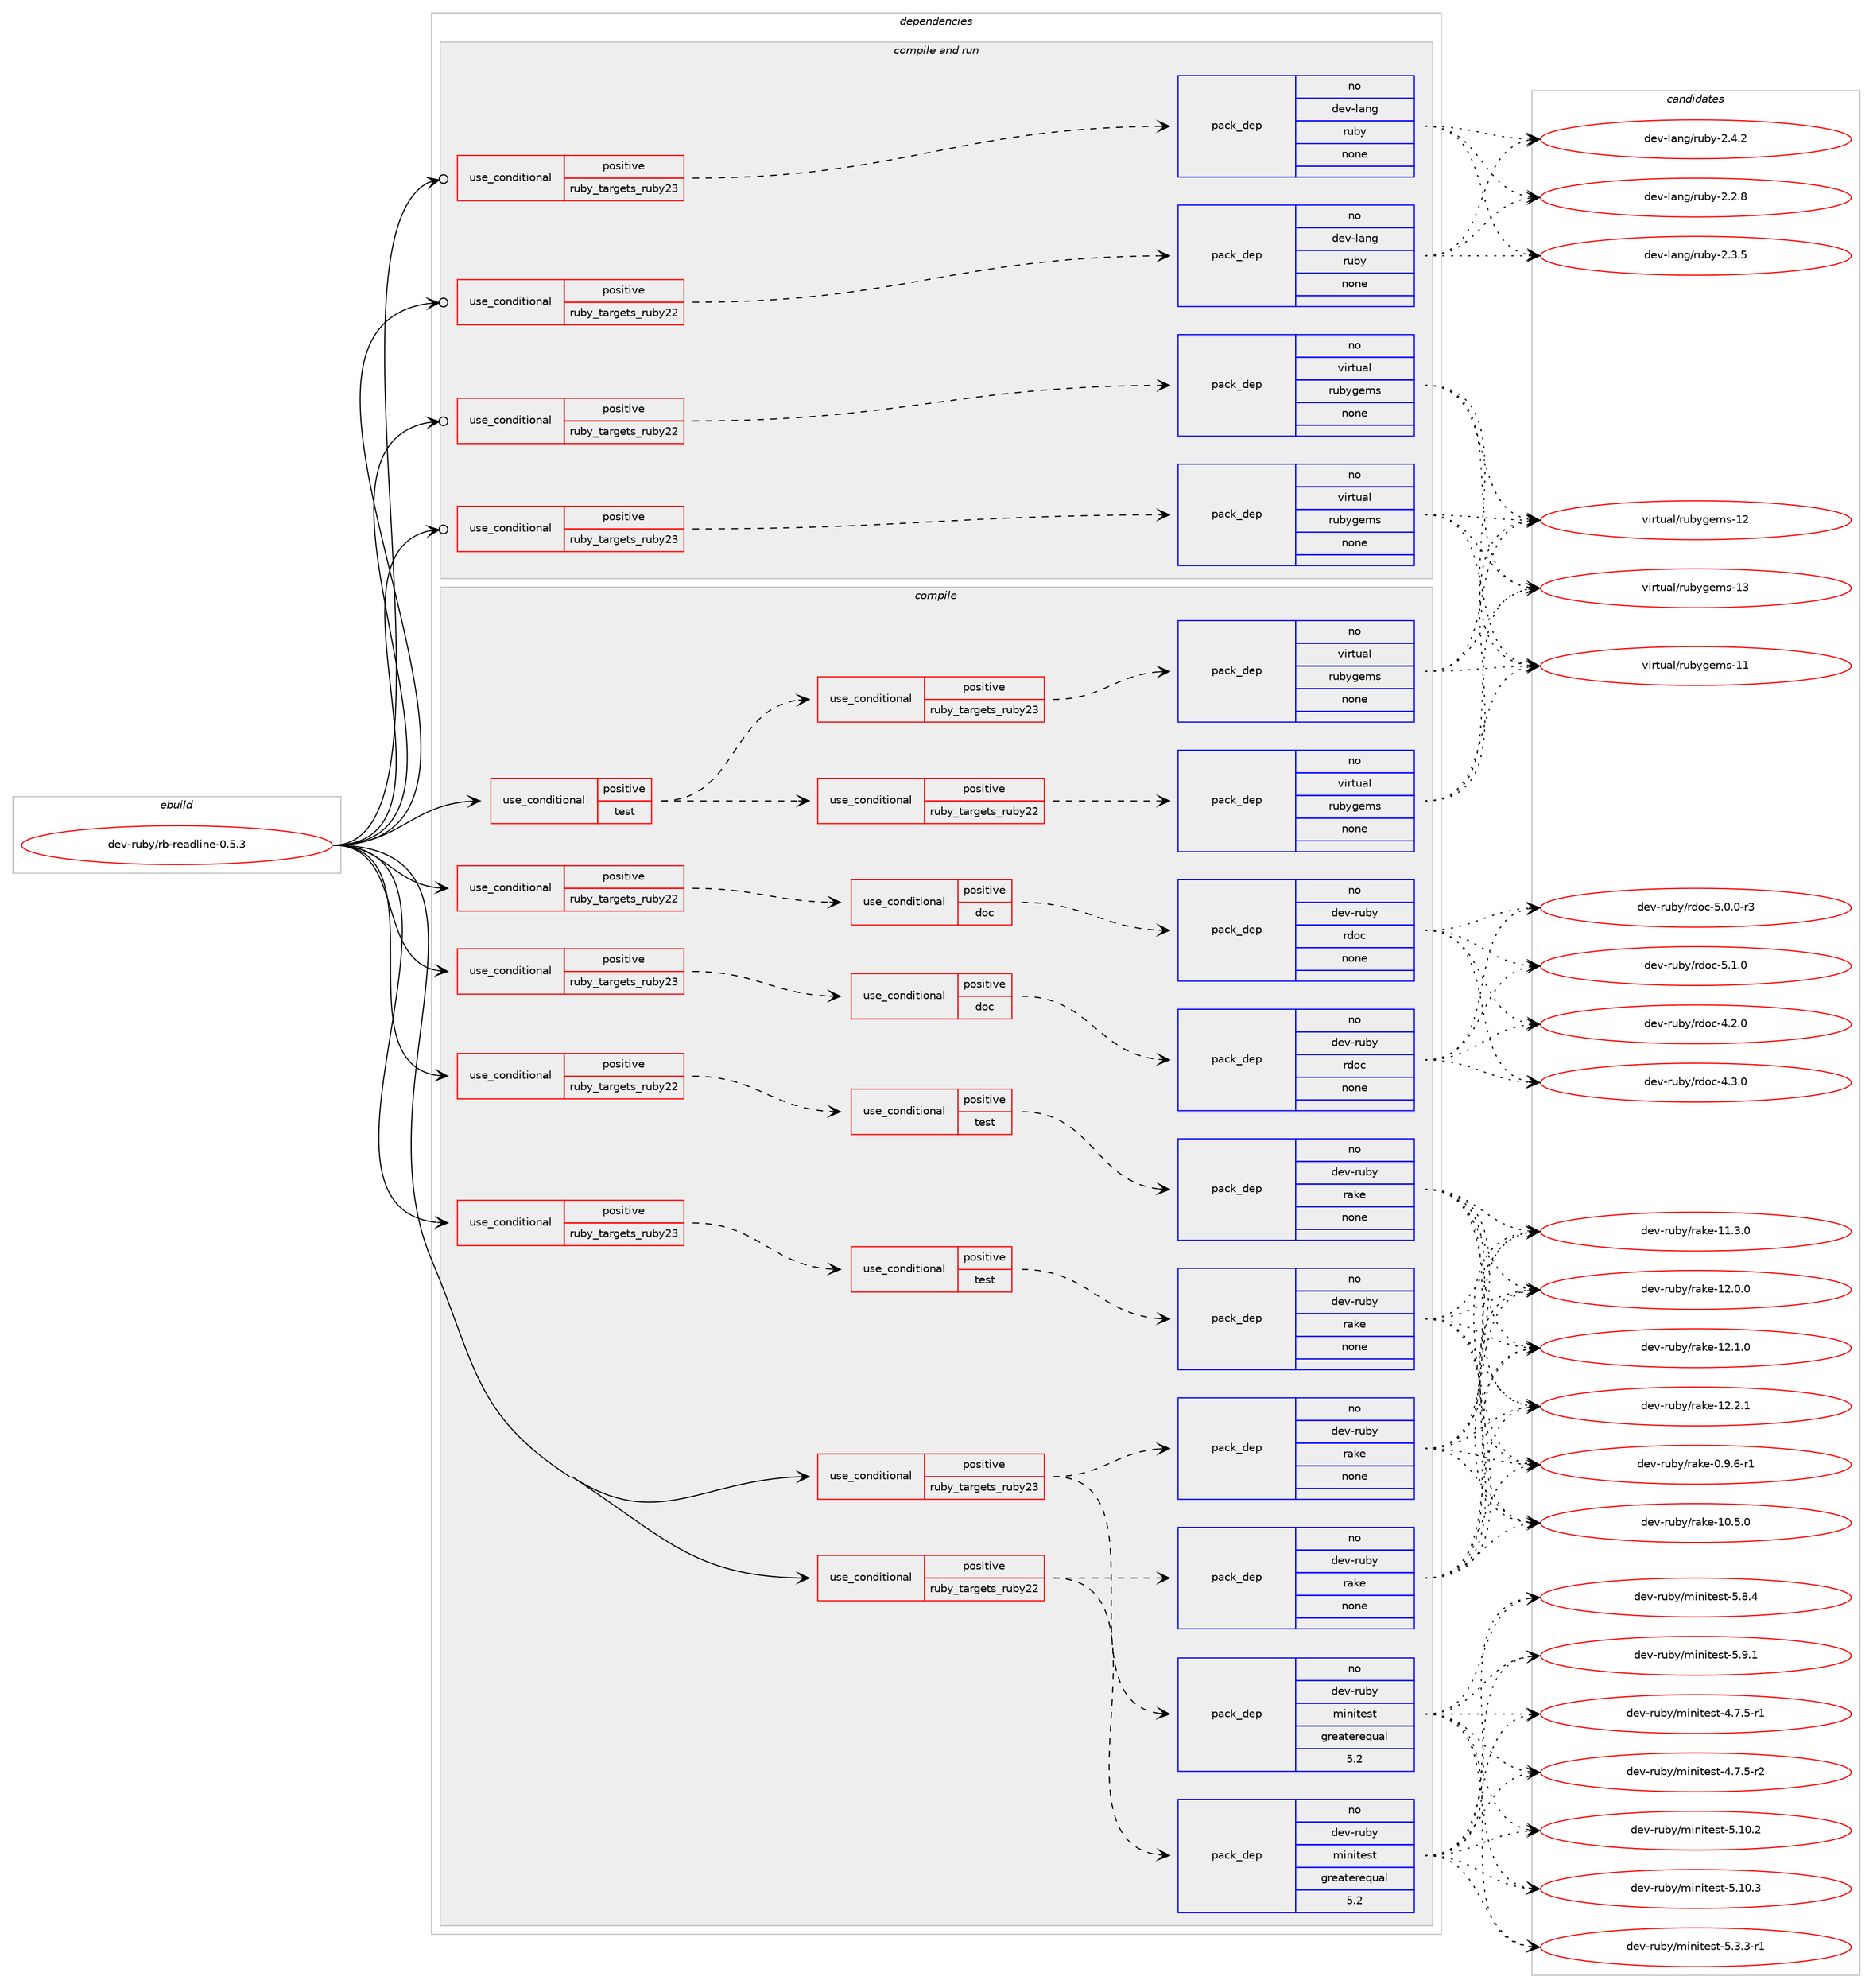 digraph prolog {

# *************
# Graph options
# *************

newrank=true;
concentrate=true;
compound=true;
graph [rankdir=LR,fontname=Helvetica,fontsize=10,ranksep=1.5];#, ranksep=2.5, nodesep=0.2];
edge  [arrowhead=vee];
node  [fontname=Helvetica,fontsize=10];

# **********
# The ebuild
# **********

subgraph cluster_leftcol {
color=gray;
rank=same;
label=<<i>ebuild</i>>;
id [label="dev-ruby/rb-readline-0.5.3", color=red, width=4, href="../dev-ruby/rb-readline-0.5.3.svg"];
}

# ****************
# The dependencies
# ****************

subgraph cluster_midcol {
color=gray;
label=<<i>dependencies</i>>;
subgraph cluster_compile {
fillcolor="#eeeeee";
style=filled;
label=<<i>compile</i>>;
subgraph cond67599 {
dependency259756 [label=<<TABLE BORDER="0" CELLBORDER="1" CELLSPACING="0" CELLPADDING="4"><TR><TD ROWSPAN="3" CELLPADDING="10">use_conditional</TD></TR><TR><TD>positive</TD></TR><TR><TD>ruby_targets_ruby22</TD></TR></TABLE>>, shape=none, color=red];
subgraph cond67600 {
dependency259757 [label=<<TABLE BORDER="0" CELLBORDER="1" CELLSPACING="0" CELLPADDING="4"><TR><TD ROWSPAN="3" CELLPADDING="10">use_conditional</TD></TR><TR><TD>positive</TD></TR><TR><TD>doc</TD></TR></TABLE>>, shape=none, color=red];
subgraph pack188043 {
dependency259758 [label=<<TABLE BORDER="0" CELLBORDER="1" CELLSPACING="0" CELLPADDING="4" WIDTH="220"><TR><TD ROWSPAN="6" CELLPADDING="30">pack_dep</TD></TR><TR><TD WIDTH="110">no</TD></TR><TR><TD>dev-ruby</TD></TR><TR><TD>rdoc</TD></TR><TR><TD>none</TD></TR><TR><TD></TD></TR></TABLE>>, shape=none, color=blue];
}
dependency259757:e -> dependency259758:w [weight=20,style="dashed",arrowhead="vee"];
}
dependency259756:e -> dependency259757:w [weight=20,style="dashed",arrowhead="vee"];
}
id:e -> dependency259756:w [weight=20,style="solid",arrowhead="vee"];
subgraph cond67601 {
dependency259759 [label=<<TABLE BORDER="0" CELLBORDER="1" CELLSPACING="0" CELLPADDING="4"><TR><TD ROWSPAN="3" CELLPADDING="10">use_conditional</TD></TR><TR><TD>positive</TD></TR><TR><TD>ruby_targets_ruby22</TD></TR></TABLE>>, shape=none, color=red];
subgraph cond67602 {
dependency259760 [label=<<TABLE BORDER="0" CELLBORDER="1" CELLSPACING="0" CELLPADDING="4"><TR><TD ROWSPAN="3" CELLPADDING="10">use_conditional</TD></TR><TR><TD>positive</TD></TR><TR><TD>test</TD></TR></TABLE>>, shape=none, color=red];
subgraph pack188044 {
dependency259761 [label=<<TABLE BORDER="0" CELLBORDER="1" CELLSPACING="0" CELLPADDING="4" WIDTH="220"><TR><TD ROWSPAN="6" CELLPADDING="30">pack_dep</TD></TR><TR><TD WIDTH="110">no</TD></TR><TR><TD>dev-ruby</TD></TR><TR><TD>rake</TD></TR><TR><TD>none</TD></TR><TR><TD></TD></TR></TABLE>>, shape=none, color=blue];
}
dependency259760:e -> dependency259761:w [weight=20,style="dashed",arrowhead="vee"];
}
dependency259759:e -> dependency259760:w [weight=20,style="dashed",arrowhead="vee"];
}
id:e -> dependency259759:w [weight=20,style="solid",arrowhead="vee"];
subgraph cond67603 {
dependency259762 [label=<<TABLE BORDER="0" CELLBORDER="1" CELLSPACING="0" CELLPADDING="4"><TR><TD ROWSPAN="3" CELLPADDING="10">use_conditional</TD></TR><TR><TD>positive</TD></TR><TR><TD>ruby_targets_ruby22</TD></TR></TABLE>>, shape=none, color=red];
subgraph pack188045 {
dependency259763 [label=<<TABLE BORDER="0" CELLBORDER="1" CELLSPACING="0" CELLPADDING="4" WIDTH="220"><TR><TD ROWSPAN="6" CELLPADDING="30">pack_dep</TD></TR><TR><TD WIDTH="110">no</TD></TR><TR><TD>dev-ruby</TD></TR><TR><TD>rake</TD></TR><TR><TD>none</TD></TR><TR><TD></TD></TR></TABLE>>, shape=none, color=blue];
}
dependency259762:e -> dependency259763:w [weight=20,style="dashed",arrowhead="vee"];
subgraph pack188046 {
dependency259764 [label=<<TABLE BORDER="0" CELLBORDER="1" CELLSPACING="0" CELLPADDING="4" WIDTH="220"><TR><TD ROWSPAN="6" CELLPADDING="30">pack_dep</TD></TR><TR><TD WIDTH="110">no</TD></TR><TR><TD>dev-ruby</TD></TR><TR><TD>minitest</TD></TR><TR><TD>greaterequal</TD></TR><TR><TD>5.2</TD></TR></TABLE>>, shape=none, color=blue];
}
dependency259762:e -> dependency259764:w [weight=20,style="dashed",arrowhead="vee"];
}
id:e -> dependency259762:w [weight=20,style="solid",arrowhead="vee"];
subgraph cond67604 {
dependency259765 [label=<<TABLE BORDER="0" CELLBORDER="1" CELLSPACING="0" CELLPADDING="4"><TR><TD ROWSPAN="3" CELLPADDING="10">use_conditional</TD></TR><TR><TD>positive</TD></TR><TR><TD>ruby_targets_ruby23</TD></TR></TABLE>>, shape=none, color=red];
subgraph cond67605 {
dependency259766 [label=<<TABLE BORDER="0" CELLBORDER="1" CELLSPACING="0" CELLPADDING="4"><TR><TD ROWSPAN="3" CELLPADDING="10">use_conditional</TD></TR><TR><TD>positive</TD></TR><TR><TD>doc</TD></TR></TABLE>>, shape=none, color=red];
subgraph pack188047 {
dependency259767 [label=<<TABLE BORDER="0" CELLBORDER="1" CELLSPACING="0" CELLPADDING="4" WIDTH="220"><TR><TD ROWSPAN="6" CELLPADDING="30">pack_dep</TD></TR><TR><TD WIDTH="110">no</TD></TR><TR><TD>dev-ruby</TD></TR><TR><TD>rdoc</TD></TR><TR><TD>none</TD></TR><TR><TD></TD></TR></TABLE>>, shape=none, color=blue];
}
dependency259766:e -> dependency259767:w [weight=20,style="dashed",arrowhead="vee"];
}
dependency259765:e -> dependency259766:w [weight=20,style="dashed",arrowhead="vee"];
}
id:e -> dependency259765:w [weight=20,style="solid",arrowhead="vee"];
subgraph cond67606 {
dependency259768 [label=<<TABLE BORDER="0" CELLBORDER="1" CELLSPACING="0" CELLPADDING="4"><TR><TD ROWSPAN="3" CELLPADDING="10">use_conditional</TD></TR><TR><TD>positive</TD></TR><TR><TD>ruby_targets_ruby23</TD></TR></TABLE>>, shape=none, color=red];
subgraph cond67607 {
dependency259769 [label=<<TABLE BORDER="0" CELLBORDER="1" CELLSPACING="0" CELLPADDING="4"><TR><TD ROWSPAN="3" CELLPADDING="10">use_conditional</TD></TR><TR><TD>positive</TD></TR><TR><TD>test</TD></TR></TABLE>>, shape=none, color=red];
subgraph pack188048 {
dependency259770 [label=<<TABLE BORDER="0" CELLBORDER="1" CELLSPACING="0" CELLPADDING="4" WIDTH="220"><TR><TD ROWSPAN="6" CELLPADDING="30">pack_dep</TD></TR><TR><TD WIDTH="110">no</TD></TR><TR><TD>dev-ruby</TD></TR><TR><TD>rake</TD></TR><TR><TD>none</TD></TR><TR><TD></TD></TR></TABLE>>, shape=none, color=blue];
}
dependency259769:e -> dependency259770:w [weight=20,style="dashed",arrowhead="vee"];
}
dependency259768:e -> dependency259769:w [weight=20,style="dashed",arrowhead="vee"];
}
id:e -> dependency259768:w [weight=20,style="solid",arrowhead="vee"];
subgraph cond67608 {
dependency259771 [label=<<TABLE BORDER="0" CELLBORDER="1" CELLSPACING="0" CELLPADDING="4"><TR><TD ROWSPAN="3" CELLPADDING="10">use_conditional</TD></TR><TR><TD>positive</TD></TR><TR><TD>ruby_targets_ruby23</TD></TR></TABLE>>, shape=none, color=red];
subgraph pack188049 {
dependency259772 [label=<<TABLE BORDER="0" CELLBORDER="1" CELLSPACING="0" CELLPADDING="4" WIDTH="220"><TR><TD ROWSPAN="6" CELLPADDING="30">pack_dep</TD></TR><TR><TD WIDTH="110">no</TD></TR><TR><TD>dev-ruby</TD></TR><TR><TD>rake</TD></TR><TR><TD>none</TD></TR><TR><TD></TD></TR></TABLE>>, shape=none, color=blue];
}
dependency259771:e -> dependency259772:w [weight=20,style="dashed",arrowhead="vee"];
subgraph pack188050 {
dependency259773 [label=<<TABLE BORDER="0" CELLBORDER="1" CELLSPACING="0" CELLPADDING="4" WIDTH="220"><TR><TD ROWSPAN="6" CELLPADDING="30">pack_dep</TD></TR><TR><TD WIDTH="110">no</TD></TR><TR><TD>dev-ruby</TD></TR><TR><TD>minitest</TD></TR><TR><TD>greaterequal</TD></TR><TR><TD>5.2</TD></TR></TABLE>>, shape=none, color=blue];
}
dependency259771:e -> dependency259773:w [weight=20,style="dashed",arrowhead="vee"];
}
id:e -> dependency259771:w [weight=20,style="solid",arrowhead="vee"];
subgraph cond67609 {
dependency259774 [label=<<TABLE BORDER="0" CELLBORDER="1" CELLSPACING="0" CELLPADDING="4"><TR><TD ROWSPAN="3" CELLPADDING="10">use_conditional</TD></TR><TR><TD>positive</TD></TR><TR><TD>test</TD></TR></TABLE>>, shape=none, color=red];
subgraph cond67610 {
dependency259775 [label=<<TABLE BORDER="0" CELLBORDER="1" CELLSPACING="0" CELLPADDING="4"><TR><TD ROWSPAN="3" CELLPADDING="10">use_conditional</TD></TR><TR><TD>positive</TD></TR><TR><TD>ruby_targets_ruby22</TD></TR></TABLE>>, shape=none, color=red];
subgraph pack188051 {
dependency259776 [label=<<TABLE BORDER="0" CELLBORDER="1" CELLSPACING="0" CELLPADDING="4" WIDTH="220"><TR><TD ROWSPAN="6" CELLPADDING="30">pack_dep</TD></TR><TR><TD WIDTH="110">no</TD></TR><TR><TD>virtual</TD></TR><TR><TD>rubygems</TD></TR><TR><TD>none</TD></TR><TR><TD></TD></TR></TABLE>>, shape=none, color=blue];
}
dependency259775:e -> dependency259776:w [weight=20,style="dashed",arrowhead="vee"];
}
dependency259774:e -> dependency259775:w [weight=20,style="dashed",arrowhead="vee"];
subgraph cond67611 {
dependency259777 [label=<<TABLE BORDER="0" CELLBORDER="1" CELLSPACING="0" CELLPADDING="4"><TR><TD ROWSPAN="3" CELLPADDING="10">use_conditional</TD></TR><TR><TD>positive</TD></TR><TR><TD>ruby_targets_ruby23</TD></TR></TABLE>>, shape=none, color=red];
subgraph pack188052 {
dependency259778 [label=<<TABLE BORDER="0" CELLBORDER="1" CELLSPACING="0" CELLPADDING="4" WIDTH="220"><TR><TD ROWSPAN="6" CELLPADDING="30">pack_dep</TD></TR><TR><TD WIDTH="110">no</TD></TR><TR><TD>virtual</TD></TR><TR><TD>rubygems</TD></TR><TR><TD>none</TD></TR><TR><TD></TD></TR></TABLE>>, shape=none, color=blue];
}
dependency259777:e -> dependency259778:w [weight=20,style="dashed",arrowhead="vee"];
}
dependency259774:e -> dependency259777:w [weight=20,style="dashed",arrowhead="vee"];
}
id:e -> dependency259774:w [weight=20,style="solid",arrowhead="vee"];
}
subgraph cluster_compileandrun {
fillcolor="#eeeeee";
style=filled;
label=<<i>compile and run</i>>;
subgraph cond67612 {
dependency259779 [label=<<TABLE BORDER="0" CELLBORDER="1" CELLSPACING="0" CELLPADDING="4"><TR><TD ROWSPAN="3" CELLPADDING="10">use_conditional</TD></TR><TR><TD>positive</TD></TR><TR><TD>ruby_targets_ruby22</TD></TR></TABLE>>, shape=none, color=red];
subgraph pack188053 {
dependency259780 [label=<<TABLE BORDER="0" CELLBORDER="1" CELLSPACING="0" CELLPADDING="4" WIDTH="220"><TR><TD ROWSPAN="6" CELLPADDING="30">pack_dep</TD></TR><TR><TD WIDTH="110">no</TD></TR><TR><TD>dev-lang</TD></TR><TR><TD>ruby</TD></TR><TR><TD>none</TD></TR><TR><TD></TD></TR></TABLE>>, shape=none, color=blue];
}
dependency259779:e -> dependency259780:w [weight=20,style="dashed",arrowhead="vee"];
}
id:e -> dependency259779:w [weight=20,style="solid",arrowhead="odotvee"];
subgraph cond67613 {
dependency259781 [label=<<TABLE BORDER="0" CELLBORDER="1" CELLSPACING="0" CELLPADDING="4"><TR><TD ROWSPAN="3" CELLPADDING="10">use_conditional</TD></TR><TR><TD>positive</TD></TR><TR><TD>ruby_targets_ruby22</TD></TR></TABLE>>, shape=none, color=red];
subgraph pack188054 {
dependency259782 [label=<<TABLE BORDER="0" CELLBORDER="1" CELLSPACING="0" CELLPADDING="4" WIDTH="220"><TR><TD ROWSPAN="6" CELLPADDING="30">pack_dep</TD></TR><TR><TD WIDTH="110">no</TD></TR><TR><TD>virtual</TD></TR><TR><TD>rubygems</TD></TR><TR><TD>none</TD></TR><TR><TD></TD></TR></TABLE>>, shape=none, color=blue];
}
dependency259781:e -> dependency259782:w [weight=20,style="dashed",arrowhead="vee"];
}
id:e -> dependency259781:w [weight=20,style="solid",arrowhead="odotvee"];
subgraph cond67614 {
dependency259783 [label=<<TABLE BORDER="0" CELLBORDER="1" CELLSPACING="0" CELLPADDING="4"><TR><TD ROWSPAN="3" CELLPADDING="10">use_conditional</TD></TR><TR><TD>positive</TD></TR><TR><TD>ruby_targets_ruby23</TD></TR></TABLE>>, shape=none, color=red];
subgraph pack188055 {
dependency259784 [label=<<TABLE BORDER="0" CELLBORDER="1" CELLSPACING="0" CELLPADDING="4" WIDTH="220"><TR><TD ROWSPAN="6" CELLPADDING="30">pack_dep</TD></TR><TR><TD WIDTH="110">no</TD></TR><TR><TD>dev-lang</TD></TR><TR><TD>ruby</TD></TR><TR><TD>none</TD></TR><TR><TD></TD></TR></TABLE>>, shape=none, color=blue];
}
dependency259783:e -> dependency259784:w [weight=20,style="dashed",arrowhead="vee"];
}
id:e -> dependency259783:w [weight=20,style="solid",arrowhead="odotvee"];
subgraph cond67615 {
dependency259785 [label=<<TABLE BORDER="0" CELLBORDER="1" CELLSPACING="0" CELLPADDING="4"><TR><TD ROWSPAN="3" CELLPADDING="10">use_conditional</TD></TR><TR><TD>positive</TD></TR><TR><TD>ruby_targets_ruby23</TD></TR></TABLE>>, shape=none, color=red];
subgraph pack188056 {
dependency259786 [label=<<TABLE BORDER="0" CELLBORDER="1" CELLSPACING="0" CELLPADDING="4" WIDTH="220"><TR><TD ROWSPAN="6" CELLPADDING="30">pack_dep</TD></TR><TR><TD WIDTH="110">no</TD></TR><TR><TD>virtual</TD></TR><TR><TD>rubygems</TD></TR><TR><TD>none</TD></TR><TR><TD></TD></TR></TABLE>>, shape=none, color=blue];
}
dependency259785:e -> dependency259786:w [weight=20,style="dashed",arrowhead="vee"];
}
id:e -> dependency259785:w [weight=20,style="solid",arrowhead="odotvee"];
}
subgraph cluster_run {
fillcolor="#eeeeee";
style=filled;
label=<<i>run</i>>;
}
}

# **************
# The candidates
# **************

subgraph cluster_choices {
rank=same;
color=gray;
label=<<i>candidates</i>>;

subgraph choice188043 {
color=black;
nodesep=1;
choice10010111845114117981214711410011199455246504648 [label="dev-ruby/rdoc-4.2.0", color=red, width=4,href="../dev-ruby/rdoc-4.2.0.svg"];
choice10010111845114117981214711410011199455246514648 [label="dev-ruby/rdoc-4.3.0", color=red, width=4,href="../dev-ruby/rdoc-4.3.0.svg"];
choice100101118451141179812147114100111994553464846484511451 [label="dev-ruby/rdoc-5.0.0-r3", color=red, width=4,href="../dev-ruby/rdoc-5.0.0-r3.svg"];
choice10010111845114117981214711410011199455346494648 [label="dev-ruby/rdoc-5.1.0", color=red, width=4,href="../dev-ruby/rdoc-5.1.0.svg"];
dependency259758:e -> choice10010111845114117981214711410011199455246504648:w [style=dotted,weight="100"];
dependency259758:e -> choice10010111845114117981214711410011199455246514648:w [style=dotted,weight="100"];
dependency259758:e -> choice100101118451141179812147114100111994553464846484511451:w [style=dotted,weight="100"];
dependency259758:e -> choice10010111845114117981214711410011199455346494648:w [style=dotted,weight="100"];
}
subgraph choice188044 {
color=black;
nodesep=1;
choice100101118451141179812147114971071014548465746544511449 [label="dev-ruby/rake-0.9.6-r1", color=red, width=4,href="../dev-ruby/rake-0.9.6-r1.svg"];
choice1001011184511411798121471149710710145494846534648 [label="dev-ruby/rake-10.5.0", color=red, width=4,href="../dev-ruby/rake-10.5.0.svg"];
choice1001011184511411798121471149710710145494946514648 [label="dev-ruby/rake-11.3.0", color=red, width=4,href="../dev-ruby/rake-11.3.0.svg"];
choice1001011184511411798121471149710710145495046484648 [label="dev-ruby/rake-12.0.0", color=red, width=4,href="../dev-ruby/rake-12.0.0.svg"];
choice1001011184511411798121471149710710145495046494648 [label="dev-ruby/rake-12.1.0", color=red, width=4,href="../dev-ruby/rake-12.1.0.svg"];
choice1001011184511411798121471149710710145495046504649 [label="dev-ruby/rake-12.2.1", color=red, width=4,href="../dev-ruby/rake-12.2.1.svg"];
dependency259761:e -> choice100101118451141179812147114971071014548465746544511449:w [style=dotted,weight="100"];
dependency259761:e -> choice1001011184511411798121471149710710145494846534648:w [style=dotted,weight="100"];
dependency259761:e -> choice1001011184511411798121471149710710145494946514648:w [style=dotted,weight="100"];
dependency259761:e -> choice1001011184511411798121471149710710145495046484648:w [style=dotted,weight="100"];
dependency259761:e -> choice1001011184511411798121471149710710145495046494648:w [style=dotted,weight="100"];
dependency259761:e -> choice1001011184511411798121471149710710145495046504649:w [style=dotted,weight="100"];
}
subgraph choice188045 {
color=black;
nodesep=1;
choice100101118451141179812147114971071014548465746544511449 [label="dev-ruby/rake-0.9.6-r1", color=red, width=4,href="../dev-ruby/rake-0.9.6-r1.svg"];
choice1001011184511411798121471149710710145494846534648 [label="dev-ruby/rake-10.5.0", color=red, width=4,href="../dev-ruby/rake-10.5.0.svg"];
choice1001011184511411798121471149710710145494946514648 [label="dev-ruby/rake-11.3.0", color=red, width=4,href="../dev-ruby/rake-11.3.0.svg"];
choice1001011184511411798121471149710710145495046484648 [label="dev-ruby/rake-12.0.0", color=red, width=4,href="../dev-ruby/rake-12.0.0.svg"];
choice1001011184511411798121471149710710145495046494648 [label="dev-ruby/rake-12.1.0", color=red, width=4,href="../dev-ruby/rake-12.1.0.svg"];
choice1001011184511411798121471149710710145495046504649 [label="dev-ruby/rake-12.2.1", color=red, width=4,href="../dev-ruby/rake-12.2.1.svg"];
dependency259763:e -> choice100101118451141179812147114971071014548465746544511449:w [style=dotted,weight="100"];
dependency259763:e -> choice1001011184511411798121471149710710145494846534648:w [style=dotted,weight="100"];
dependency259763:e -> choice1001011184511411798121471149710710145494946514648:w [style=dotted,weight="100"];
dependency259763:e -> choice1001011184511411798121471149710710145495046484648:w [style=dotted,weight="100"];
dependency259763:e -> choice1001011184511411798121471149710710145495046494648:w [style=dotted,weight="100"];
dependency259763:e -> choice1001011184511411798121471149710710145495046504649:w [style=dotted,weight="100"];
}
subgraph choice188046 {
color=black;
nodesep=1;
choice1001011184511411798121471091051101051161011151164552465546534511449 [label="dev-ruby/minitest-4.7.5-r1", color=red, width=4,href="../dev-ruby/minitest-4.7.5-r1.svg"];
choice1001011184511411798121471091051101051161011151164552465546534511450 [label="dev-ruby/minitest-4.7.5-r2", color=red, width=4,href="../dev-ruby/minitest-4.7.5-r2.svg"];
choice10010111845114117981214710910511010511610111511645534649484650 [label="dev-ruby/minitest-5.10.2", color=red, width=4,href="../dev-ruby/minitest-5.10.2.svg"];
choice10010111845114117981214710910511010511610111511645534649484651 [label="dev-ruby/minitest-5.10.3", color=red, width=4,href="../dev-ruby/minitest-5.10.3.svg"];
choice1001011184511411798121471091051101051161011151164553465146514511449 [label="dev-ruby/minitest-5.3.3-r1", color=red, width=4,href="../dev-ruby/minitest-5.3.3-r1.svg"];
choice100101118451141179812147109105110105116101115116455346564652 [label="dev-ruby/minitest-5.8.4", color=red, width=4,href="../dev-ruby/minitest-5.8.4.svg"];
choice100101118451141179812147109105110105116101115116455346574649 [label="dev-ruby/minitest-5.9.1", color=red, width=4,href="../dev-ruby/minitest-5.9.1.svg"];
dependency259764:e -> choice1001011184511411798121471091051101051161011151164552465546534511449:w [style=dotted,weight="100"];
dependency259764:e -> choice1001011184511411798121471091051101051161011151164552465546534511450:w [style=dotted,weight="100"];
dependency259764:e -> choice10010111845114117981214710910511010511610111511645534649484650:w [style=dotted,weight="100"];
dependency259764:e -> choice10010111845114117981214710910511010511610111511645534649484651:w [style=dotted,weight="100"];
dependency259764:e -> choice1001011184511411798121471091051101051161011151164553465146514511449:w [style=dotted,weight="100"];
dependency259764:e -> choice100101118451141179812147109105110105116101115116455346564652:w [style=dotted,weight="100"];
dependency259764:e -> choice100101118451141179812147109105110105116101115116455346574649:w [style=dotted,weight="100"];
}
subgraph choice188047 {
color=black;
nodesep=1;
choice10010111845114117981214711410011199455246504648 [label="dev-ruby/rdoc-4.2.0", color=red, width=4,href="../dev-ruby/rdoc-4.2.0.svg"];
choice10010111845114117981214711410011199455246514648 [label="dev-ruby/rdoc-4.3.0", color=red, width=4,href="../dev-ruby/rdoc-4.3.0.svg"];
choice100101118451141179812147114100111994553464846484511451 [label="dev-ruby/rdoc-5.0.0-r3", color=red, width=4,href="../dev-ruby/rdoc-5.0.0-r3.svg"];
choice10010111845114117981214711410011199455346494648 [label="dev-ruby/rdoc-5.1.0", color=red, width=4,href="../dev-ruby/rdoc-5.1.0.svg"];
dependency259767:e -> choice10010111845114117981214711410011199455246504648:w [style=dotted,weight="100"];
dependency259767:e -> choice10010111845114117981214711410011199455246514648:w [style=dotted,weight="100"];
dependency259767:e -> choice100101118451141179812147114100111994553464846484511451:w [style=dotted,weight="100"];
dependency259767:e -> choice10010111845114117981214711410011199455346494648:w [style=dotted,weight="100"];
}
subgraph choice188048 {
color=black;
nodesep=1;
choice100101118451141179812147114971071014548465746544511449 [label="dev-ruby/rake-0.9.6-r1", color=red, width=4,href="../dev-ruby/rake-0.9.6-r1.svg"];
choice1001011184511411798121471149710710145494846534648 [label="dev-ruby/rake-10.5.0", color=red, width=4,href="../dev-ruby/rake-10.5.0.svg"];
choice1001011184511411798121471149710710145494946514648 [label="dev-ruby/rake-11.3.0", color=red, width=4,href="../dev-ruby/rake-11.3.0.svg"];
choice1001011184511411798121471149710710145495046484648 [label="dev-ruby/rake-12.0.0", color=red, width=4,href="../dev-ruby/rake-12.0.0.svg"];
choice1001011184511411798121471149710710145495046494648 [label="dev-ruby/rake-12.1.0", color=red, width=4,href="../dev-ruby/rake-12.1.0.svg"];
choice1001011184511411798121471149710710145495046504649 [label="dev-ruby/rake-12.2.1", color=red, width=4,href="../dev-ruby/rake-12.2.1.svg"];
dependency259770:e -> choice100101118451141179812147114971071014548465746544511449:w [style=dotted,weight="100"];
dependency259770:e -> choice1001011184511411798121471149710710145494846534648:w [style=dotted,weight="100"];
dependency259770:e -> choice1001011184511411798121471149710710145494946514648:w [style=dotted,weight="100"];
dependency259770:e -> choice1001011184511411798121471149710710145495046484648:w [style=dotted,weight="100"];
dependency259770:e -> choice1001011184511411798121471149710710145495046494648:w [style=dotted,weight="100"];
dependency259770:e -> choice1001011184511411798121471149710710145495046504649:w [style=dotted,weight="100"];
}
subgraph choice188049 {
color=black;
nodesep=1;
choice100101118451141179812147114971071014548465746544511449 [label="dev-ruby/rake-0.9.6-r1", color=red, width=4,href="../dev-ruby/rake-0.9.6-r1.svg"];
choice1001011184511411798121471149710710145494846534648 [label="dev-ruby/rake-10.5.0", color=red, width=4,href="../dev-ruby/rake-10.5.0.svg"];
choice1001011184511411798121471149710710145494946514648 [label="dev-ruby/rake-11.3.0", color=red, width=4,href="../dev-ruby/rake-11.3.0.svg"];
choice1001011184511411798121471149710710145495046484648 [label="dev-ruby/rake-12.0.0", color=red, width=4,href="../dev-ruby/rake-12.0.0.svg"];
choice1001011184511411798121471149710710145495046494648 [label="dev-ruby/rake-12.1.0", color=red, width=4,href="../dev-ruby/rake-12.1.0.svg"];
choice1001011184511411798121471149710710145495046504649 [label="dev-ruby/rake-12.2.1", color=red, width=4,href="../dev-ruby/rake-12.2.1.svg"];
dependency259772:e -> choice100101118451141179812147114971071014548465746544511449:w [style=dotted,weight="100"];
dependency259772:e -> choice1001011184511411798121471149710710145494846534648:w [style=dotted,weight="100"];
dependency259772:e -> choice1001011184511411798121471149710710145494946514648:w [style=dotted,weight="100"];
dependency259772:e -> choice1001011184511411798121471149710710145495046484648:w [style=dotted,weight="100"];
dependency259772:e -> choice1001011184511411798121471149710710145495046494648:w [style=dotted,weight="100"];
dependency259772:e -> choice1001011184511411798121471149710710145495046504649:w [style=dotted,weight="100"];
}
subgraph choice188050 {
color=black;
nodesep=1;
choice1001011184511411798121471091051101051161011151164552465546534511449 [label="dev-ruby/minitest-4.7.5-r1", color=red, width=4,href="../dev-ruby/minitest-4.7.5-r1.svg"];
choice1001011184511411798121471091051101051161011151164552465546534511450 [label="dev-ruby/minitest-4.7.5-r2", color=red, width=4,href="../dev-ruby/minitest-4.7.5-r2.svg"];
choice10010111845114117981214710910511010511610111511645534649484650 [label="dev-ruby/minitest-5.10.2", color=red, width=4,href="../dev-ruby/minitest-5.10.2.svg"];
choice10010111845114117981214710910511010511610111511645534649484651 [label="dev-ruby/minitest-5.10.3", color=red, width=4,href="../dev-ruby/minitest-5.10.3.svg"];
choice1001011184511411798121471091051101051161011151164553465146514511449 [label="dev-ruby/minitest-5.3.3-r1", color=red, width=4,href="../dev-ruby/minitest-5.3.3-r1.svg"];
choice100101118451141179812147109105110105116101115116455346564652 [label="dev-ruby/minitest-5.8.4", color=red, width=4,href="../dev-ruby/minitest-5.8.4.svg"];
choice100101118451141179812147109105110105116101115116455346574649 [label="dev-ruby/minitest-5.9.1", color=red, width=4,href="../dev-ruby/minitest-5.9.1.svg"];
dependency259773:e -> choice1001011184511411798121471091051101051161011151164552465546534511449:w [style=dotted,weight="100"];
dependency259773:e -> choice1001011184511411798121471091051101051161011151164552465546534511450:w [style=dotted,weight="100"];
dependency259773:e -> choice10010111845114117981214710910511010511610111511645534649484650:w [style=dotted,weight="100"];
dependency259773:e -> choice10010111845114117981214710910511010511610111511645534649484651:w [style=dotted,weight="100"];
dependency259773:e -> choice1001011184511411798121471091051101051161011151164553465146514511449:w [style=dotted,weight="100"];
dependency259773:e -> choice100101118451141179812147109105110105116101115116455346564652:w [style=dotted,weight="100"];
dependency259773:e -> choice100101118451141179812147109105110105116101115116455346574649:w [style=dotted,weight="100"];
}
subgraph choice188051 {
color=black;
nodesep=1;
choice118105114116117971084711411798121103101109115454949 [label="virtual/rubygems-11", color=red, width=4,href="../virtual/rubygems-11.svg"];
choice118105114116117971084711411798121103101109115454950 [label="virtual/rubygems-12", color=red, width=4,href="../virtual/rubygems-12.svg"];
choice118105114116117971084711411798121103101109115454951 [label="virtual/rubygems-13", color=red, width=4,href="../virtual/rubygems-13.svg"];
dependency259776:e -> choice118105114116117971084711411798121103101109115454949:w [style=dotted,weight="100"];
dependency259776:e -> choice118105114116117971084711411798121103101109115454950:w [style=dotted,weight="100"];
dependency259776:e -> choice118105114116117971084711411798121103101109115454951:w [style=dotted,weight="100"];
}
subgraph choice188052 {
color=black;
nodesep=1;
choice118105114116117971084711411798121103101109115454949 [label="virtual/rubygems-11", color=red, width=4,href="../virtual/rubygems-11.svg"];
choice118105114116117971084711411798121103101109115454950 [label="virtual/rubygems-12", color=red, width=4,href="../virtual/rubygems-12.svg"];
choice118105114116117971084711411798121103101109115454951 [label="virtual/rubygems-13", color=red, width=4,href="../virtual/rubygems-13.svg"];
dependency259778:e -> choice118105114116117971084711411798121103101109115454949:w [style=dotted,weight="100"];
dependency259778:e -> choice118105114116117971084711411798121103101109115454950:w [style=dotted,weight="100"];
dependency259778:e -> choice118105114116117971084711411798121103101109115454951:w [style=dotted,weight="100"];
}
subgraph choice188053 {
color=black;
nodesep=1;
choice10010111845108971101034711411798121455046504656 [label="dev-lang/ruby-2.2.8", color=red, width=4,href="../dev-lang/ruby-2.2.8.svg"];
choice10010111845108971101034711411798121455046514653 [label="dev-lang/ruby-2.3.5", color=red, width=4,href="../dev-lang/ruby-2.3.5.svg"];
choice10010111845108971101034711411798121455046524650 [label="dev-lang/ruby-2.4.2", color=red, width=4,href="../dev-lang/ruby-2.4.2.svg"];
dependency259780:e -> choice10010111845108971101034711411798121455046504656:w [style=dotted,weight="100"];
dependency259780:e -> choice10010111845108971101034711411798121455046514653:w [style=dotted,weight="100"];
dependency259780:e -> choice10010111845108971101034711411798121455046524650:w [style=dotted,weight="100"];
}
subgraph choice188054 {
color=black;
nodesep=1;
choice118105114116117971084711411798121103101109115454949 [label="virtual/rubygems-11", color=red, width=4,href="../virtual/rubygems-11.svg"];
choice118105114116117971084711411798121103101109115454950 [label="virtual/rubygems-12", color=red, width=4,href="../virtual/rubygems-12.svg"];
choice118105114116117971084711411798121103101109115454951 [label="virtual/rubygems-13", color=red, width=4,href="../virtual/rubygems-13.svg"];
dependency259782:e -> choice118105114116117971084711411798121103101109115454949:w [style=dotted,weight="100"];
dependency259782:e -> choice118105114116117971084711411798121103101109115454950:w [style=dotted,weight="100"];
dependency259782:e -> choice118105114116117971084711411798121103101109115454951:w [style=dotted,weight="100"];
}
subgraph choice188055 {
color=black;
nodesep=1;
choice10010111845108971101034711411798121455046504656 [label="dev-lang/ruby-2.2.8", color=red, width=4,href="../dev-lang/ruby-2.2.8.svg"];
choice10010111845108971101034711411798121455046514653 [label="dev-lang/ruby-2.3.5", color=red, width=4,href="../dev-lang/ruby-2.3.5.svg"];
choice10010111845108971101034711411798121455046524650 [label="dev-lang/ruby-2.4.2", color=red, width=4,href="../dev-lang/ruby-2.4.2.svg"];
dependency259784:e -> choice10010111845108971101034711411798121455046504656:w [style=dotted,weight="100"];
dependency259784:e -> choice10010111845108971101034711411798121455046514653:w [style=dotted,weight="100"];
dependency259784:e -> choice10010111845108971101034711411798121455046524650:w [style=dotted,weight="100"];
}
subgraph choice188056 {
color=black;
nodesep=1;
choice118105114116117971084711411798121103101109115454949 [label="virtual/rubygems-11", color=red, width=4,href="../virtual/rubygems-11.svg"];
choice118105114116117971084711411798121103101109115454950 [label="virtual/rubygems-12", color=red, width=4,href="../virtual/rubygems-12.svg"];
choice118105114116117971084711411798121103101109115454951 [label="virtual/rubygems-13", color=red, width=4,href="../virtual/rubygems-13.svg"];
dependency259786:e -> choice118105114116117971084711411798121103101109115454949:w [style=dotted,weight="100"];
dependency259786:e -> choice118105114116117971084711411798121103101109115454950:w [style=dotted,weight="100"];
dependency259786:e -> choice118105114116117971084711411798121103101109115454951:w [style=dotted,weight="100"];
}
}

}
